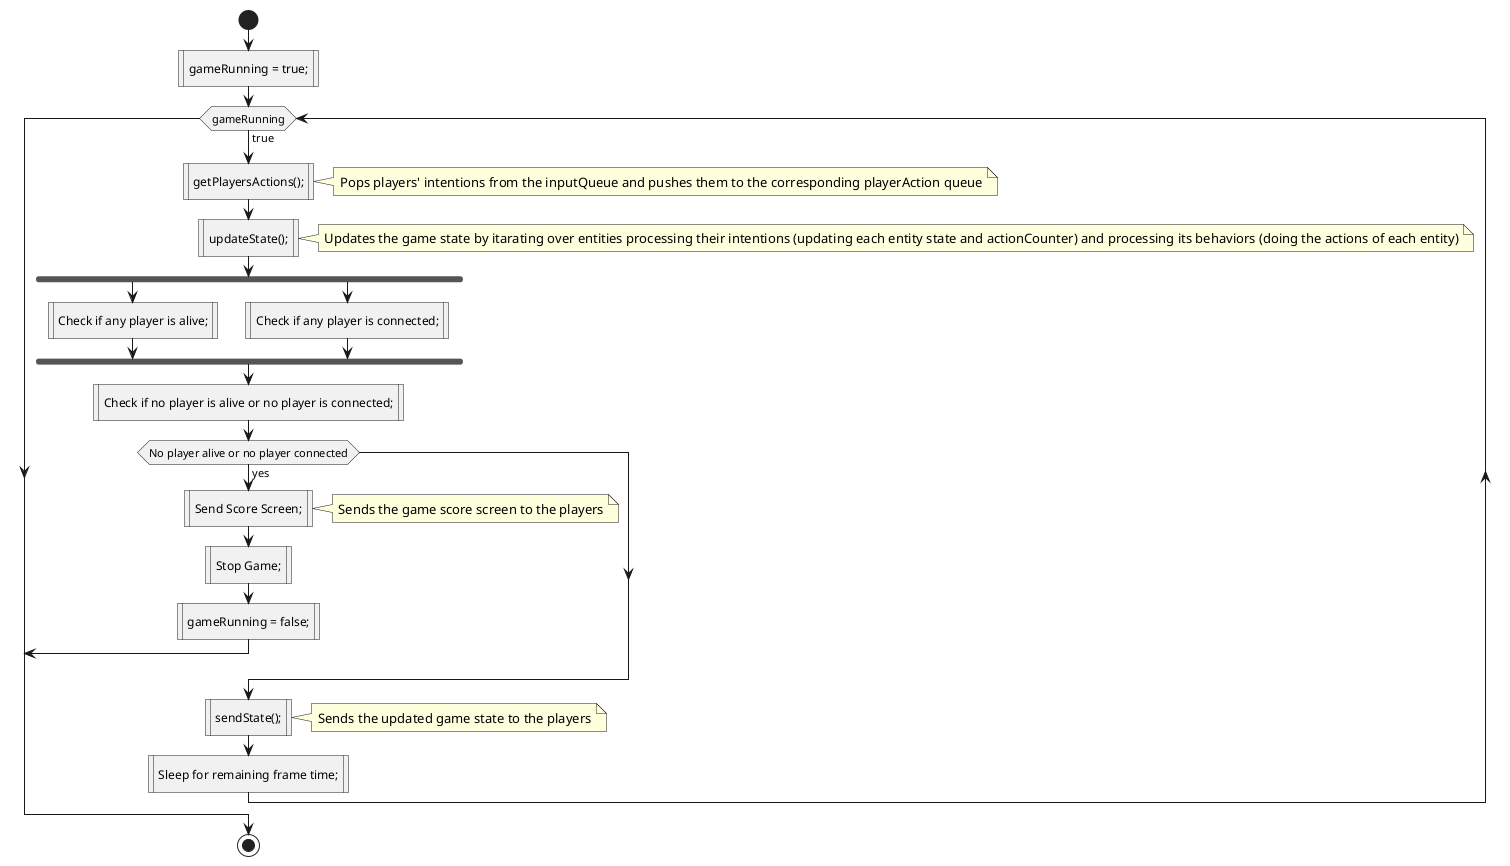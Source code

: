 no idea why this on doesn't run
@startuml
|Game Loop|
start

:gameRunning = true;|

while (gameRunning) is (true)
  :getPlayersActions();|
  note right: Pops players' intentions from the inputQueue and pushes them to the corresponding playerAction queue
  :updateState();|
  note right: Updates the game state by itarating over entities processing their intentions (updating each entity state and actionCounter) and processing its behaviors (doing the actions of each entity)
  fork
    :Check if any player is alive;|
  fork again
    :Check if any player is connected;|
  end fork
  :Check if no player is alive or no player is connected;|
  if (No player alive or no player connected) then (yes)
    :Send Score Screen;|
    note right: Sends the game score screen to the players
    :Stop Game;|
    :gameRunning = false;|
    break
  endif
  :sendState();|
  note right: Sends the updated game state to the players
  :Sleep for remaining frame time;|
endwhile

stop
@enduml